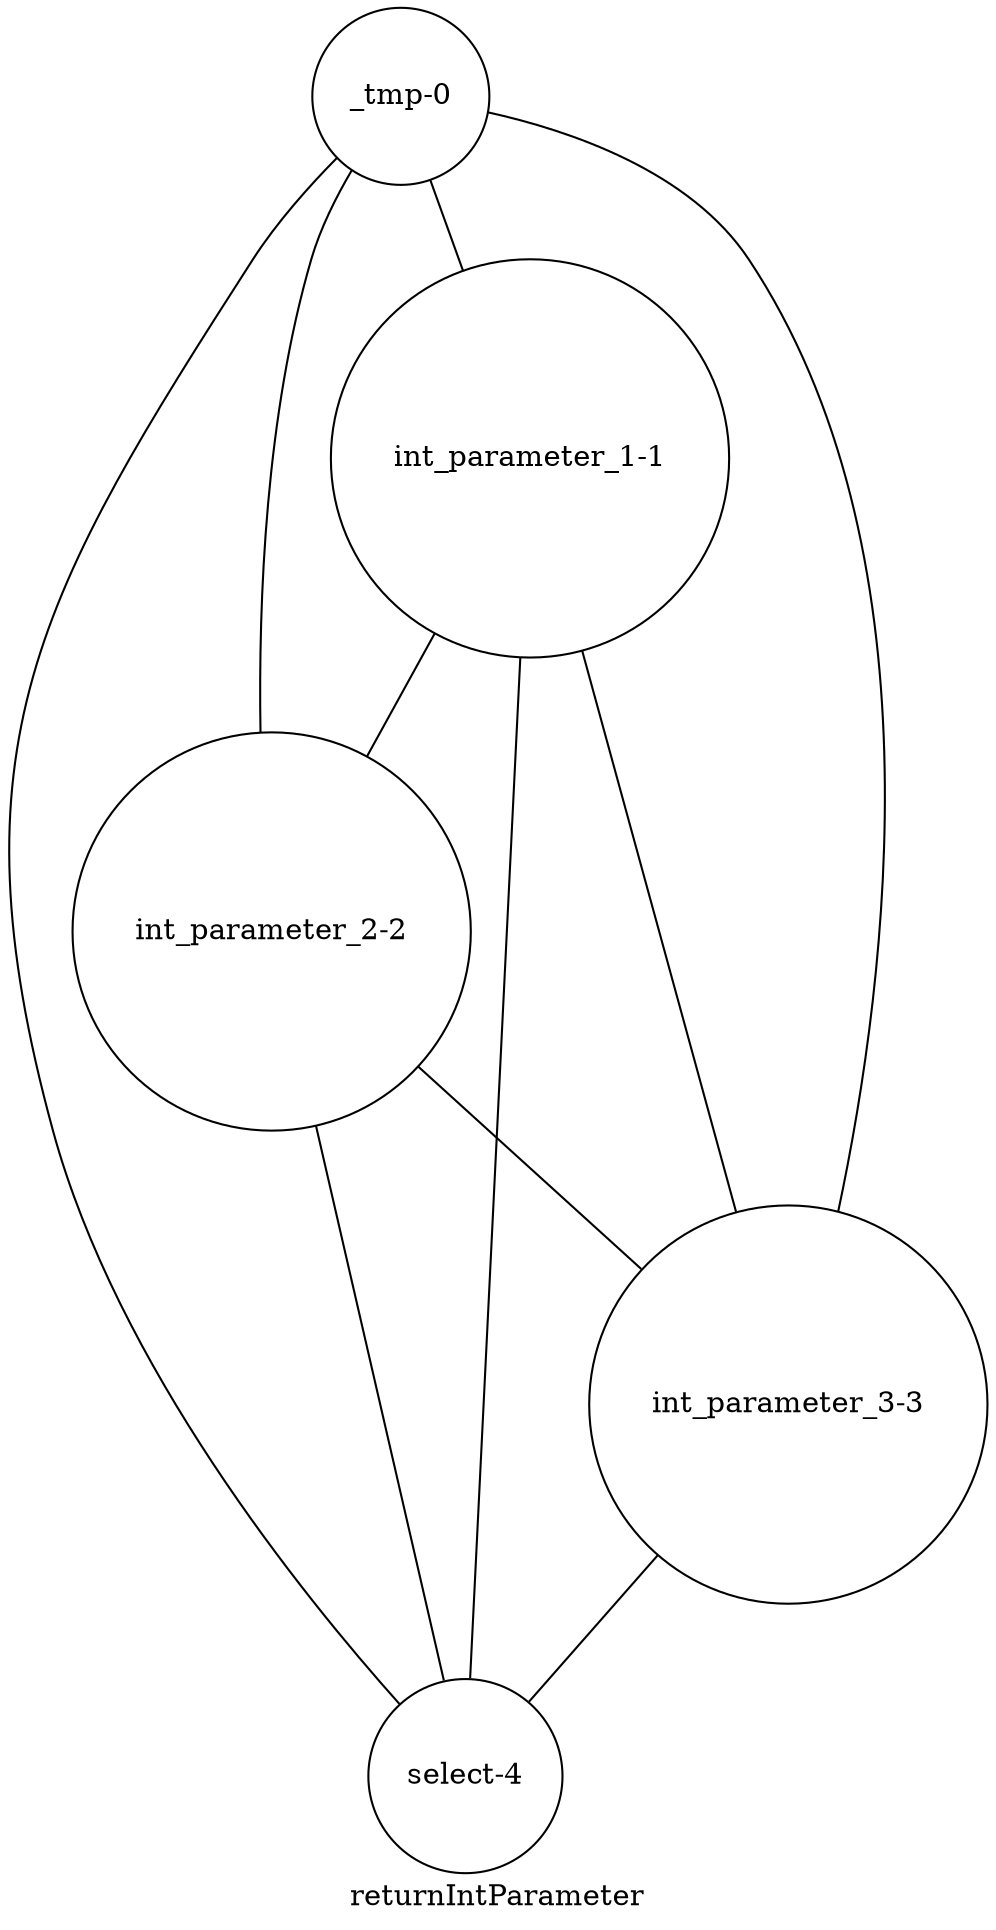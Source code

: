 graph returnIntParameter{
label =returnIntParameter
_tmp[label="_tmp-0", shape=circle, style=filled, fillcolor=White]
int_parameter_1[label="int_parameter_1-1", shape=circle, style=filled, fillcolor=White]
int_parameter_2[label="int_parameter_2-2", shape=circle, style=filled, fillcolor=White]
int_parameter_3[label="int_parameter_3-3", shape=circle, style=filled, fillcolor=White]
select[label="select-4", shape=circle, style=filled, fillcolor=White]
_tmp--int_parameter_1
_tmp--int_parameter_2
_tmp--int_parameter_3
_tmp--select
int_parameter_1--int_parameter_2
int_parameter_1--int_parameter_3
int_parameter_1--select
int_parameter_2--int_parameter_3
int_parameter_2--select
int_parameter_3--select
}
